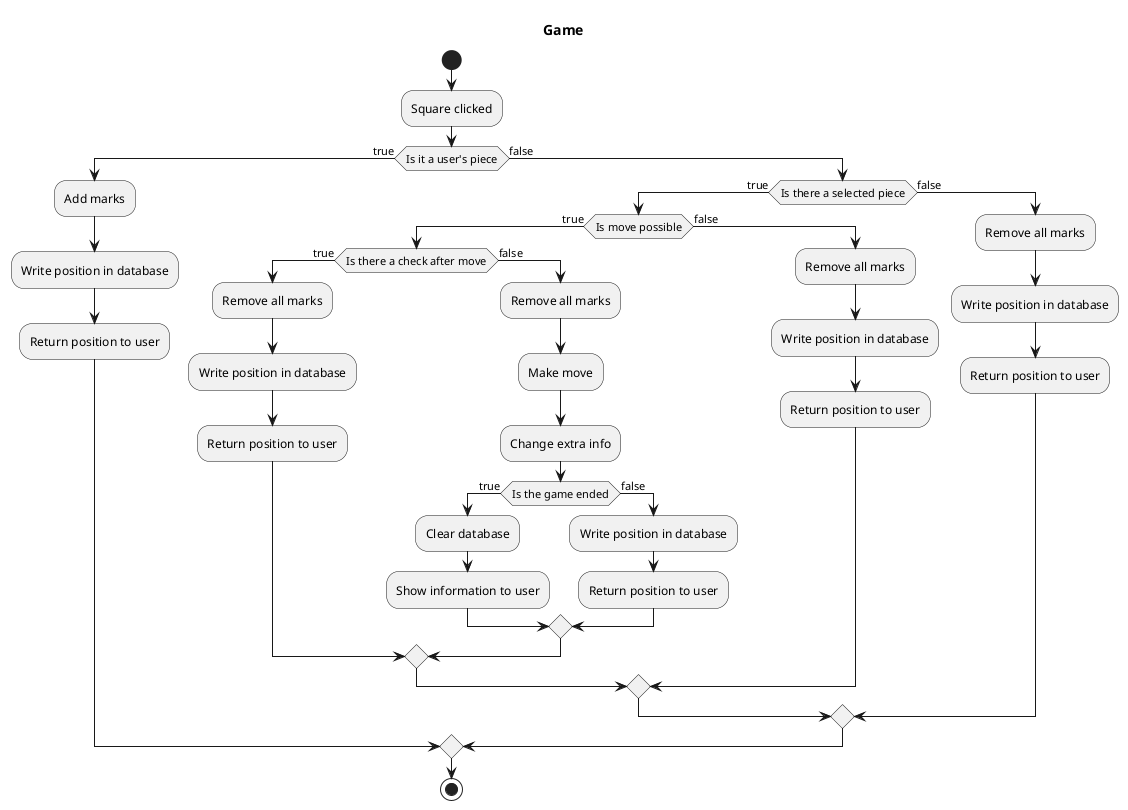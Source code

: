 ﻿@startuml

title "Game"

!pragma useVerticalIf on
start

:Square clicked;

if(Is it a user's piece) then(true)
    :Add marks;
    :Write position in database;
    :Return position to user;
else(false)
    if(Is there a selected piece) then(true)
        if(Is move possible) then(true)
            if(Is there a check after move) then(true)
                :Remove all marks;
                :Write position in database;
                :Return position to user;
            else(false)
                :Remove all marks;
                :Make move;
                :Change extra info;
                if(Is the game ended) then(true)
                    :Clear database;
                    :Show information to user;
                else(false)
                    :Write position in database;
                    :Return position to user;
                endif
            endif
        else(false)
            :Remove all marks;
            :Write position in database;
            :Return position to user;
        endif
    else(false)
        :Remove all marks;
        :Write position in database;
        :Return position to user;
    endif
endif
stop

@enduml